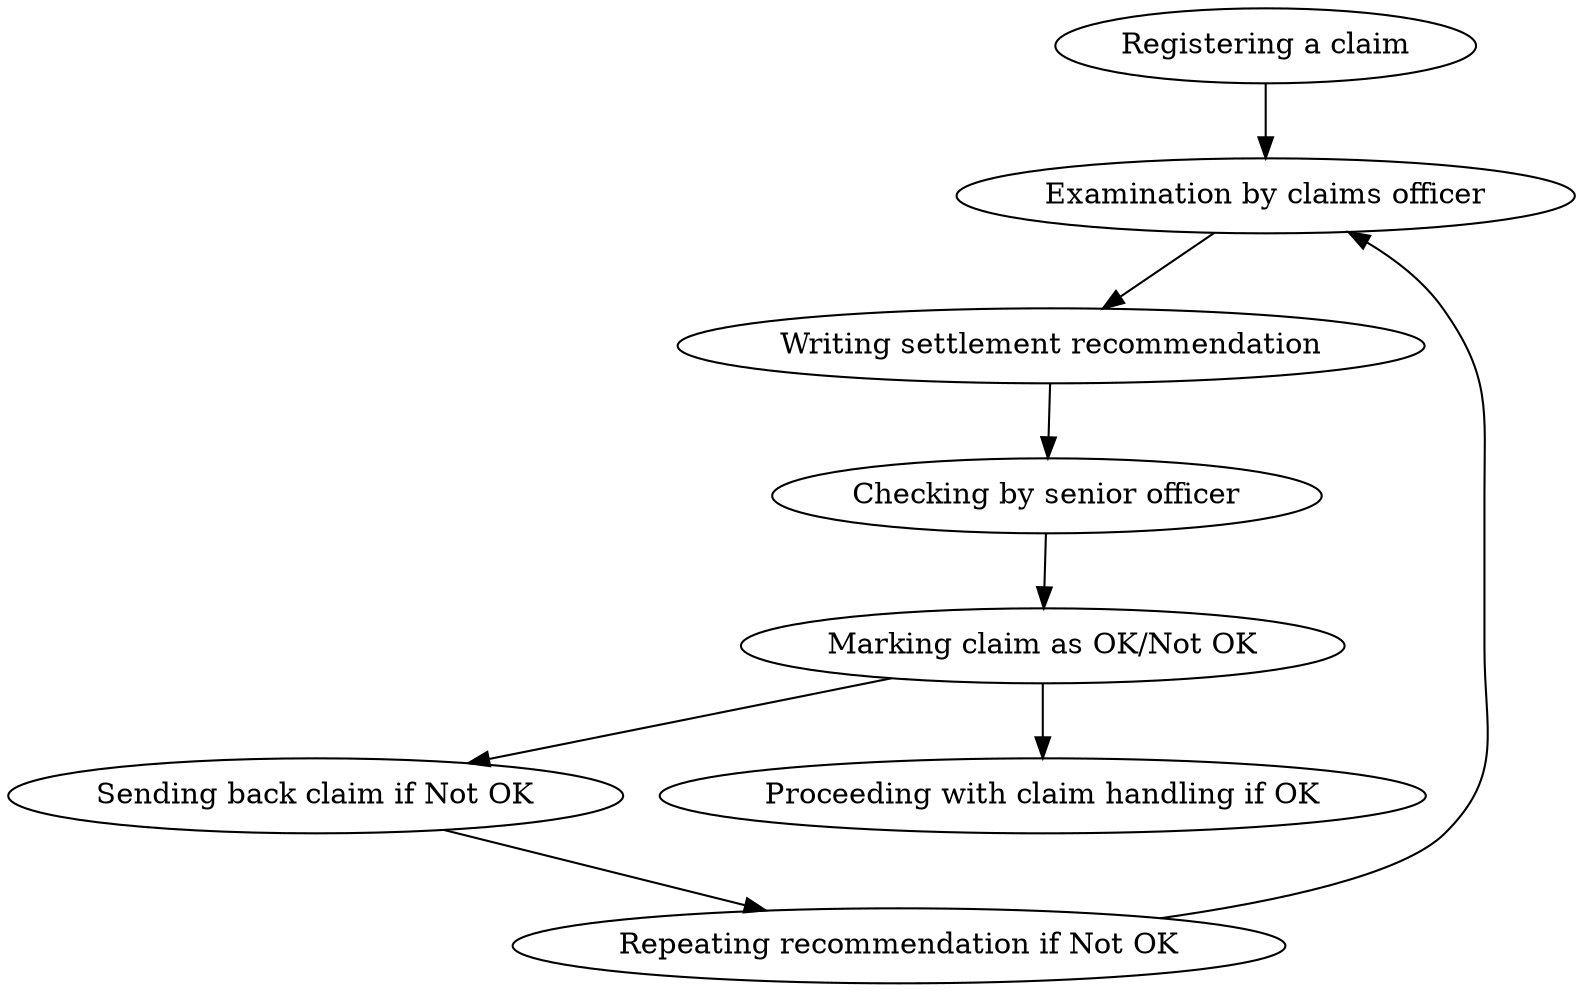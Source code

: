 digraph G {
  "Registering a claim" -> "Examination by claims officer";
  "Examination by claims officer" -> "Writing settlement recommendation";
  "Writing settlement recommendation" -> "Checking by senior officer";
  "Checking by senior officer" -> "Marking claim as OK/Not OK";
  "Marking claim as OK/Not OK" -> "Sending back claim if Not OK";
  "Sending back claim if Not OK" -> "Repeating recommendation if Not OK";
  "Repeating recommendation if Not OK" -> "Examination by claims officer";
  "Marking claim as OK/Not OK" -> "Proceeding with claim handling if OK";
}